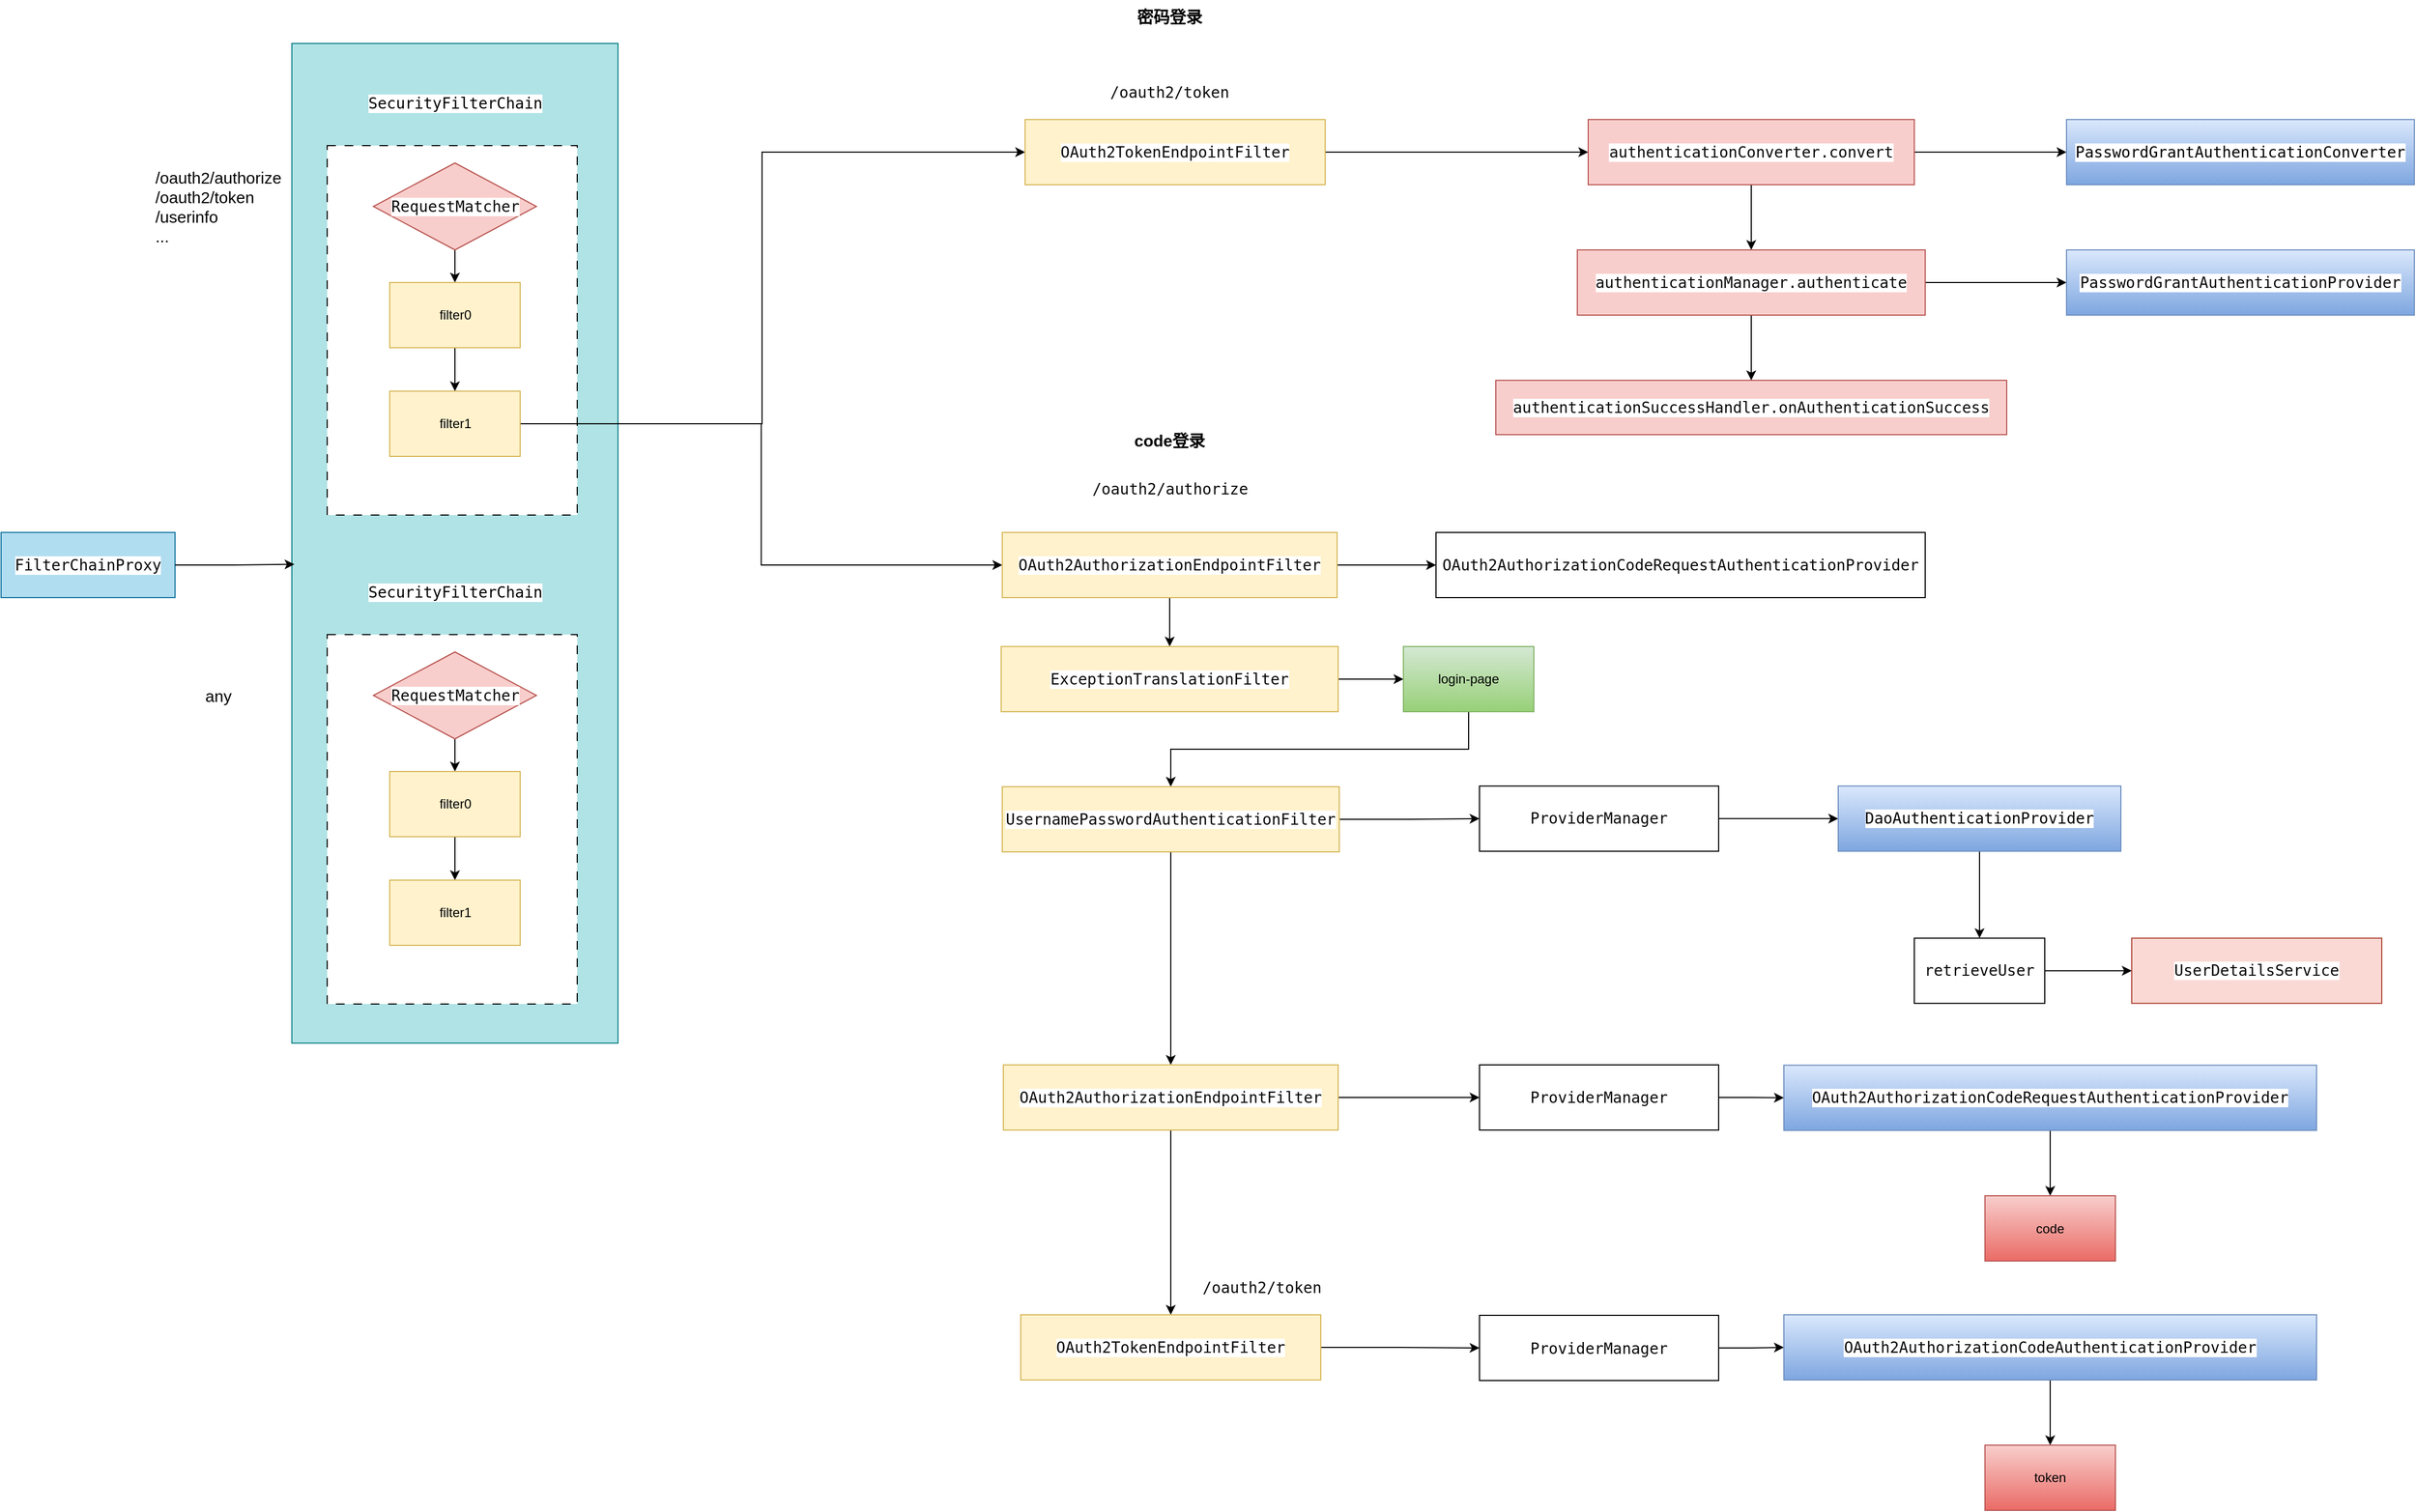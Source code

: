 <mxfile version="22.1.3" type="github">
  <diagram name="第 1 页" id="5Xy7R5RzK6usqsYoux-T">
    <mxGraphModel dx="1194" dy="658" grid="1" gridSize="10" guides="1" tooltips="1" connect="1" arrows="1" fold="1" page="1" pageScale="1" pageWidth="1169" pageHeight="827" math="0" shadow="0">
      <root>
        <mxCell id="0" />
        <mxCell id="1" parent="0" />
        <mxCell id="as25lxGhgL_D7r2I0-9d-27" value="" style="rounded=0;whiteSpace=wrap;html=1;fillColor=#b0e3e6;strokeColor=#0e8088;" parent="1" vertex="1">
          <mxGeometry x="307.5" y="150" width="300" height="920" as="geometry" />
        </mxCell>
        <mxCell id="as25lxGhgL_D7r2I0-9d-1" value="&lt;pre style=&quot;background-color:#ffffff;color:#080808;font-family:&#39;JetBrains Mono&#39;,monospace;font-size:10.5pt;&quot;&gt;FilterChainProxy&lt;/pre&gt;" style="rounded=0;whiteSpace=wrap;html=1;fillColor=#b1ddf0;strokeColor=#10739e;" parent="1" vertex="1">
          <mxGeometry x="40" y="600" width="160" height="60" as="geometry" />
        </mxCell>
        <mxCell id="as25lxGhgL_D7r2I0-9d-8" value="" style="rounded=0;whiteSpace=wrap;html=1;dashed=1;dashPattern=8 8;" parent="1" vertex="1">
          <mxGeometry x="340" y="244" width="230" height="340" as="geometry" />
        </mxCell>
        <mxCell id="as25lxGhgL_D7r2I0-9d-10" value="&lt;pre style=&quot;background-color:#ffffff;color:#080808;font-family:&#39;JetBrains Mono&#39;,monospace;font-size:10.5pt;&quot;&gt;&lt;span style=&quot;color:#000000;&quot;&gt;SecurityFilterChain&lt;/span&gt;&lt;/pre&gt;" style="text;html=1;strokeColor=none;fillColor=none;align=center;verticalAlign=middle;whiteSpace=wrap;rounded=0;" parent="1" vertex="1">
          <mxGeometry x="427.5" y="190" width="60" height="30" as="geometry" />
        </mxCell>
        <mxCell id="as25lxGhgL_D7r2I0-9d-18" style="edgeStyle=orthogonalEdgeStyle;rounded=0;orthogonalLoop=1;jettySize=auto;html=1;exitX=0.5;exitY=1;exitDx=0;exitDy=0;entryX=0.5;entryY=0;entryDx=0;entryDy=0;" parent="1" source="as25lxGhgL_D7r2I0-9d-13" target="as25lxGhgL_D7r2I0-9d-16" edge="1">
          <mxGeometry relative="1" as="geometry" />
        </mxCell>
        <mxCell id="as25lxGhgL_D7r2I0-9d-13" value="&lt;pre style=&quot;background-color:#ffffff;color:#080808;font-family:&#39;JetBrains Mono&#39;,monospace;font-size:10.5pt;&quot;&gt;RequestMatcher&lt;/pre&gt;" style="rhombus;whiteSpace=wrap;html=1;fillColor=#f8cecc;strokeColor=#b85450;" parent="1" vertex="1">
          <mxGeometry x="382.5" y="260" width="150" height="80" as="geometry" />
        </mxCell>
        <mxCell id="as25lxGhgL_D7r2I0-9d-19" style="edgeStyle=orthogonalEdgeStyle;rounded=0;orthogonalLoop=1;jettySize=auto;html=1;exitX=0.5;exitY=1;exitDx=0;exitDy=0;entryX=0.5;entryY=0;entryDx=0;entryDy=0;" parent="1" source="as25lxGhgL_D7r2I0-9d-16" target="as25lxGhgL_D7r2I0-9d-17" edge="1">
          <mxGeometry relative="1" as="geometry" />
        </mxCell>
        <mxCell id="as25lxGhgL_D7r2I0-9d-16" value="filter0" style="rounded=0;whiteSpace=wrap;html=1;fillColor=#fff2cc;strokeColor=#d6b656;" parent="1" vertex="1">
          <mxGeometry x="397.5" y="370" width="120" height="60" as="geometry" />
        </mxCell>
        <mxCell id="as25lxGhgL_D7r2I0-9d-43" style="edgeStyle=orthogonalEdgeStyle;rounded=0;orthogonalLoop=1;jettySize=auto;html=1;exitX=1;exitY=0.5;exitDx=0;exitDy=0;entryX=0;entryY=0.5;entryDx=0;entryDy=0;" parent="1" source="as25lxGhgL_D7r2I0-9d-17" target="as25lxGhgL_D7r2I0-9d-40" edge="1">
          <mxGeometry relative="1" as="geometry">
            <Array as="points">
              <mxPoint x="740" y="500" />
              <mxPoint x="740" y="250" />
            </Array>
          </mxGeometry>
        </mxCell>
        <mxCell id="as25lxGhgL_D7r2I0-9d-64" style="edgeStyle=orthogonalEdgeStyle;rounded=0;orthogonalLoop=1;jettySize=auto;html=1;entryX=0;entryY=0.5;entryDx=0;entryDy=0;" parent="1" source="as25lxGhgL_D7r2I0-9d-17" target="as25lxGhgL_D7r2I0-9d-57" edge="1">
          <mxGeometry relative="1" as="geometry" />
        </mxCell>
        <mxCell id="as25lxGhgL_D7r2I0-9d-17" value="filter1" style="rounded=0;whiteSpace=wrap;html=1;fillColor=#fff2cc;strokeColor=#d6b656;" parent="1" vertex="1">
          <mxGeometry x="397.5" y="470" width="120" height="60" as="geometry" />
        </mxCell>
        <mxCell id="as25lxGhgL_D7r2I0-9d-20" value="" style="rounded=0;whiteSpace=wrap;html=1;dashed=1;dashPattern=8 8;" parent="1" vertex="1">
          <mxGeometry x="340" y="694" width="230" height="340" as="geometry" />
        </mxCell>
        <mxCell id="as25lxGhgL_D7r2I0-9d-21" value="&lt;pre style=&quot;background-color:#ffffff;color:#080808;font-family:&#39;JetBrains Mono&#39;,monospace;font-size:10.5pt;&quot;&gt;&lt;span style=&quot;color:#000000;&quot;&gt;SecurityFilterChain&lt;/span&gt;&lt;/pre&gt;" style="text;html=1;strokeColor=none;fillColor=none;align=center;verticalAlign=middle;whiteSpace=wrap;rounded=0;" parent="1" vertex="1">
          <mxGeometry x="427.5" y="640" width="60" height="30" as="geometry" />
        </mxCell>
        <mxCell id="as25lxGhgL_D7r2I0-9d-22" style="edgeStyle=orthogonalEdgeStyle;rounded=0;orthogonalLoop=1;jettySize=auto;html=1;exitX=0.5;exitY=1;exitDx=0;exitDy=0;entryX=0.5;entryY=0;entryDx=0;entryDy=0;" parent="1" source="as25lxGhgL_D7r2I0-9d-23" target="as25lxGhgL_D7r2I0-9d-25" edge="1">
          <mxGeometry relative="1" as="geometry" />
        </mxCell>
        <mxCell id="as25lxGhgL_D7r2I0-9d-23" value="&lt;pre style=&quot;background-color:#ffffff;color:#080808;font-family:&#39;JetBrains Mono&#39;,monospace;font-size:10.5pt;&quot;&gt;RequestMatcher&lt;/pre&gt;" style="rhombus;whiteSpace=wrap;html=1;fillColor=#f8cecc;strokeColor=#b85450;" parent="1" vertex="1">
          <mxGeometry x="382.5" y="710" width="150" height="80" as="geometry" />
        </mxCell>
        <mxCell id="as25lxGhgL_D7r2I0-9d-24" style="edgeStyle=orthogonalEdgeStyle;rounded=0;orthogonalLoop=1;jettySize=auto;html=1;exitX=0.5;exitY=1;exitDx=0;exitDy=0;entryX=0.5;entryY=0;entryDx=0;entryDy=0;" parent="1" source="as25lxGhgL_D7r2I0-9d-25" target="as25lxGhgL_D7r2I0-9d-26" edge="1">
          <mxGeometry relative="1" as="geometry" />
        </mxCell>
        <mxCell id="as25lxGhgL_D7r2I0-9d-25" value="filter0" style="rounded=0;whiteSpace=wrap;html=1;fillColor=#fff2cc;strokeColor=#d6b656;" parent="1" vertex="1">
          <mxGeometry x="397.5" y="820" width="120" height="60" as="geometry" />
        </mxCell>
        <mxCell id="as25lxGhgL_D7r2I0-9d-26" value="filter1" style="rounded=0;whiteSpace=wrap;html=1;fillColor=#fff2cc;strokeColor=#d6b656;" parent="1" vertex="1">
          <mxGeometry x="397.5" y="920" width="120" height="60" as="geometry" />
        </mxCell>
        <mxCell id="as25lxGhgL_D7r2I0-9d-30" value="/oauth2/authorize&lt;br style=&quot;font-size: 15px;&quot;&gt;&lt;div style=&quot;font-size: 15px;&quot;&gt;&lt;span style=&quot;background-color: initial; font-size: 15px;&quot;&gt;/oauth2/token&lt;/span&gt;&lt;/div&gt;/userinfo&lt;br&gt;..." style="text;html=1;strokeColor=none;fillColor=none;align=left;verticalAlign=middle;whiteSpace=wrap;rounded=0;fontSize=15;" parent="1" vertex="1">
          <mxGeometry x="180" y="255.5" width="170" height="89" as="geometry" />
        </mxCell>
        <mxCell id="as25lxGhgL_D7r2I0-9d-31" value="any" style="text;html=1;strokeColor=none;fillColor=none;align=center;verticalAlign=middle;whiteSpace=wrap;rounded=0;fontSize=15;" parent="1" vertex="1">
          <mxGeometry x="210" y="735" width="60" height="30" as="geometry" />
        </mxCell>
        <mxCell id="as25lxGhgL_D7r2I0-9d-32" style="edgeStyle=orthogonalEdgeStyle;rounded=0;orthogonalLoop=1;jettySize=auto;html=1;entryX=0.008;entryY=0.521;entryDx=0;entryDy=0;entryPerimeter=0;" parent="1" source="as25lxGhgL_D7r2I0-9d-1" target="as25lxGhgL_D7r2I0-9d-27" edge="1">
          <mxGeometry relative="1" as="geometry" />
        </mxCell>
        <mxCell id="as25lxGhgL_D7r2I0-9d-38" value="密码登录" style="text;html=1;strokeColor=none;fillColor=none;align=center;verticalAlign=middle;whiteSpace=wrap;rounded=0;fontSize=15;fontStyle=1" parent="1" vertex="1">
          <mxGeometry x="1040" y="110" width="150" height="30" as="geometry" />
        </mxCell>
        <mxCell id="as25lxGhgL_D7r2I0-9d-44" style="edgeStyle=orthogonalEdgeStyle;rounded=0;orthogonalLoop=1;jettySize=auto;html=1;exitX=1;exitY=0.5;exitDx=0;exitDy=0;" parent="1" source="as25lxGhgL_D7r2I0-9d-40" target="as25lxGhgL_D7r2I0-9d-45" edge="1">
          <mxGeometry relative="1" as="geometry">
            <mxPoint x="1440" y="249.667" as="targetPoint" />
          </mxGeometry>
        </mxCell>
        <mxCell id="as25lxGhgL_D7r2I0-9d-40" value="&lt;pre style=&quot;background-color:#ffffff;color:#080808;font-family:&#39;JetBrains Mono&#39;,monospace;font-size:10.5pt;&quot;&gt;OAuth2TokenEndpointFilter&lt;/pre&gt;" style="rounded=0;whiteSpace=wrap;html=1;fillColor=#fff2cc;strokeColor=#d6b656;" parent="1" vertex="1">
          <mxGeometry x="982" y="220" width="276" height="60" as="geometry" />
        </mxCell>
        <mxCell id="as25lxGhgL_D7r2I0-9d-41" value="&lt;pre style=&quot;background-color:#ffffff;color:#080808;font-family:&#39;JetBrains Mono&#39;,monospace;font-size:10.5pt;&quot;&gt;/oauth2/token&lt;/pre&gt;" style="text;html=1;strokeColor=none;fillColor=none;align=center;verticalAlign=middle;whiteSpace=wrap;rounded=0;" parent="1" vertex="1">
          <mxGeometry x="1085" y="180" width="60" height="30" as="geometry" />
        </mxCell>
        <mxCell id="as25lxGhgL_D7r2I0-9d-46" style="edgeStyle=orthogonalEdgeStyle;rounded=0;orthogonalLoop=1;jettySize=auto;html=1;exitX=1;exitY=0.5;exitDx=0;exitDy=0;" parent="1" source="as25lxGhgL_D7r2I0-9d-45" target="as25lxGhgL_D7r2I0-9d-47" edge="1">
          <mxGeometry relative="1" as="geometry">
            <mxPoint x="1870" y="249.667" as="targetPoint" />
          </mxGeometry>
        </mxCell>
        <mxCell id="as25lxGhgL_D7r2I0-9d-48" style="edgeStyle=orthogonalEdgeStyle;rounded=0;orthogonalLoop=1;jettySize=auto;html=1;exitX=0.5;exitY=1;exitDx=0;exitDy=0;" parent="1" source="as25lxGhgL_D7r2I0-9d-45" target="as25lxGhgL_D7r2I0-9d-49" edge="1">
          <mxGeometry relative="1" as="geometry">
            <mxPoint x="1650.667" y="370" as="targetPoint" />
          </mxGeometry>
        </mxCell>
        <mxCell id="as25lxGhgL_D7r2I0-9d-45" value="&lt;pre style=&quot;background-color:#ffffff;color:#080808;font-family:&#39;JetBrains Mono&#39;,monospace;font-size:10.5pt;&quot;&gt;authenticationConverter.convert&lt;/pre&gt;" style="rounded=0;whiteSpace=wrap;html=1;fillColor=#f8cecc;strokeColor=#b85450;" parent="1" vertex="1">
          <mxGeometry x="1500" y="220" width="300" height="60" as="geometry" />
        </mxCell>
        <mxCell id="as25lxGhgL_D7r2I0-9d-47" value="&lt;pre style=&quot;background-color:#ffffff;color:#080808;font-family:&#39;JetBrains Mono&#39;,monospace;font-size:10.5pt;&quot;&gt;&lt;span style=&quot;color:#000000;&quot;&gt;PasswordGrantAuthenticationConverter&lt;/span&gt;&lt;/pre&gt;" style="rounded=0;whiteSpace=wrap;html=1;fillColor=#dae8fc;strokeColor=#6c8ebf;gradientColor=#7ea6e0;" parent="1" vertex="1">
          <mxGeometry x="1940" y="220" width="320" height="60" as="geometry" />
        </mxCell>
        <mxCell id="as25lxGhgL_D7r2I0-9d-51" value="" style="edgeStyle=orthogonalEdgeStyle;rounded=0;orthogonalLoop=1;jettySize=auto;html=1;" parent="1" source="as25lxGhgL_D7r2I0-9d-49" target="as25lxGhgL_D7r2I0-9d-50" edge="1">
          <mxGeometry relative="1" as="geometry" />
        </mxCell>
        <mxCell id="as25lxGhgL_D7r2I0-9d-52" style="edgeStyle=orthogonalEdgeStyle;rounded=0;orthogonalLoop=1;jettySize=auto;html=1;exitX=1;exitY=0.5;exitDx=0;exitDy=0;" parent="1" source="as25lxGhgL_D7r2I0-9d-49" target="as25lxGhgL_D7r2I0-9d-53" edge="1">
          <mxGeometry relative="1" as="geometry">
            <mxPoint x="1940" y="369.538" as="targetPoint" />
          </mxGeometry>
        </mxCell>
        <mxCell id="as25lxGhgL_D7r2I0-9d-49" value="&lt;pre style=&quot;background-color:#ffffff;color:#080808;font-family:&#39;JetBrains Mono&#39;,monospace;font-size:10.5pt;&quot;&gt;authenticationManager.authenticate&lt;/pre&gt;" style="rounded=0;whiteSpace=wrap;html=1;fillColor=#f8cecc;strokeColor=#b85450;" parent="1" vertex="1">
          <mxGeometry x="1490" y="340" width="320" height="60" as="geometry" />
        </mxCell>
        <mxCell id="as25lxGhgL_D7r2I0-9d-50" value="&lt;pre style=&quot;background-color:#ffffff;color:#080808;font-family:&#39;JetBrains Mono&#39;,monospace;font-size:10.5pt;&quot;&gt;authenticationSuccessHandler.onAuthenticationSuccess&lt;/pre&gt;" style="whiteSpace=wrap;html=1;fillColor=#f8cecc;strokeColor=#b85450;rounded=0;" parent="1" vertex="1">
          <mxGeometry x="1415" y="460" width="470" height="50" as="geometry" />
        </mxCell>
        <mxCell id="as25lxGhgL_D7r2I0-9d-53" value="&lt;pre style=&quot;background-color:#ffffff;color:#080808;font-family:&#39;JetBrains Mono&#39;,monospace;font-size:10.5pt;&quot;&gt;PasswordGrantAuthenticationProvider&lt;/pre&gt;" style="rounded=0;whiteSpace=wrap;html=1;fillColor=#dae8fc;strokeColor=#6c8ebf;gradientColor=#7ea6e0;" parent="1" vertex="1">
          <mxGeometry x="1940" y="340" width="320" height="60" as="geometry" />
        </mxCell>
        <mxCell id="as25lxGhgL_D7r2I0-9d-54" value="code登录" style="text;html=1;strokeColor=none;fillColor=none;align=center;verticalAlign=middle;whiteSpace=wrap;rounded=0;fontSize=15;fontStyle=1" parent="1" vertex="1">
          <mxGeometry x="1040" y="500" width="150" height="30" as="geometry" />
        </mxCell>
        <mxCell id="as25lxGhgL_D7r2I0-9d-60" style="edgeStyle=orthogonalEdgeStyle;rounded=0;orthogonalLoop=1;jettySize=auto;html=1;exitX=0.5;exitY=1;exitDx=0;exitDy=0;" parent="1" source="as25lxGhgL_D7r2I0-9d-57" target="as25lxGhgL_D7r2I0-9d-61" edge="1">
          <mxGeometry relative="1" as="geometry">
            <mxPoint x="1115.308" y="720.0" as="targetPoint" />
          </mxGeometry>
        </mxCell>
        <mxCell id="UWHkb5fq07yoebrlsssv-1" style="edgeStyle=orthogonalEdgeStyle;rounded=0;orthogonalLoop=1;jettySize=auto;html=1;exitX=1;exitY=0.5;exitDx=0;exitDy=0;" edge="1" parent="1" source="as25lxGhgL_D7r2I0-9d-57" target="UWHkb5fq07yoebrlsssv-2">
          <mxGeometry relative="1" as="geometry">
            <mxPoint x="1350" y="630" as="targetPoint" />
          </mxGeometry>
        </mxCell>
        <mxCell id="as25lxGhgL_D7r2I0-9d-57" value="&lt;pre style=&quot;background-color:#ffffff;color:#080808;font-family:&#39;JetBrains Mono&#39;,monospace;font-size:10.5pt;&quot;&gt;&lt;pre style=&quot;font-family: &amp;quot;JetBrains Mono&amp;quot;, monospace; font-size: 10.5pt;&quot;&gt;OAuth2AuthorizationEndpointFilter&lt;/pre&gt;&lt;/pre&gt;" style="rounded=0;whiteSpace=wrap;html=1;fillColor=#fff2cc;strokeColor=#d6b656;" parent="1" vertex="1">
          <mxGeometry x="961" y="600" width="308" height="60" as="geometry" />
        </mxCell>
        <mxCell id="as25lxGhgL_D7r2I0-9d-58" value="&lt;pre style=&quot;background-color:#ffffff;color:#080808;font-family:&#39;JetBrains Mono&#39;,monospace;font-size:10.5pt;&quot;&gt;/oauth2/authorize&lt;/pre&gt;" style="text;html=1;align=center;verticalAlign=middle;resizable=0;points=[];autosize=1;strokeColor=none;fillColor=none;" parent="1" vertex="1">
          <mxGeometry x="1030" y="530" width="170" height="60" as="geometry" />
        </mxCell>
        <mxCell id="as25lxGhgL_D7r2I0-9d-63" value="" style="edgeStyle=orthogonalEdgeStyle;rounded=0;orthogonalLoop=1;jettySize=auto;html=1;" parent="1" source="as25lxGhgL_D7r2I0-9d-61" target="as25lxGhgL_D7r2I0-9d-62" edge="1">
          <mxGeometry relative="1" as="geometry" />
        </mxCell>
        <mxCell id="as25lxGhgL_D7r2I0-9d-61" value="&lt;pre style=&quot;background-color:#ffffff;color:#080808;font-family:&#39;JetBrains Mono&#39;,monospace;font-size:10.5pt;&quot;&gt;ExceptionTranslationFilter&lt;/pre&gt;" style="rounded=0;whiteSpace=wrap;html=1;fillColor=#fff2cc;strokeColor=#d6b656;" parent="1" vertex="1">
          <mxGeometry x="960" y="705" width="310" height="60" as="geometry" />
        </mxCell>
        <mxCell id="as25lxGhgL_D7r2I0-9d-66" style="edgeStyle=orthogonalEdgeStyle;rounded=0;orthogonalLoop=1;jettySize=auto;html=1;exitX=0.5;exitY=1;exitDx=0;exitDy=0;entryX=0.5;entryY=0;entryDx=0;entryDy=0;" parent="1" source="as25lxGhgL_D7r2I0-9d-62" target="as25lxGhgL_D7r2I0-9d-65" edge="1">
          <mxGeometry relative="1" as="geometry" />
        </mxCell>
        <mxCell id="as25lxGhgL_D7r2I0-9d-62" value="login-page" style="whiteSpace=wrap;html=1;rounded=0;fillColor=#d5e8d4;gradientColor=#97d077;strokeColor=#82b366;" parent="1" vertex="1">
          <mxGeometry x="1330.005" y="705" width="120" height="60" as="geometry" />
        </mxCell>
        <mxCell id="as25lxGhgL_D7r2I0-9d-67" style="edgeStyle=orthogonalEdgeStyle;rounded=0;orthogonalLoop=1;jettySize=auto;html=1;exitX=1;exitY=0.5;exitDx=0;exitDy=0;" parent="1" source="as25lxGhgL_D7r2I0-9d-65" target="as25lxGhgL_D7r2I0-9d-68" edge="1">
          <mxGeometry relative="1" as="geometry">
            <mxPoint x="1480" y="863.385" as="targetPoint" />
          </mxGeometry>
        </mxCell>
        <mxCell id="as25lxGhgL_D7r2I0-9d-80" style="edgeStyle=orthogonalEdgeStyle;rounded=0;orthogonalLoop=1;jettySize=auto;html=1;entryX=0.5;entryY=0;entryDx=0;entryDy=0;" parent="1" source="as25lxGhgL_D7r2I0-9d-65" target="as25lxGhgL_D7r2I0-9d-79" edge="1">
          <mxGeometry relative="1" as="geometry" />
        </mxCell>
        <mxCell id="as25lxGhgL_D7r2I0-9d-65" value="&lt;pre style=&quot;background-color:#ffffff;color:#080808;font-family:&#39;JetBrains Mono&#39;,monospace;font-size:10.5pt;&quot;&gt;&lt;pre style=&quot;font-family: &amp;quot;JetBrains Mono&amp;quot;, monospace; font-size: 10.5pt;&quot;&gt;UsernamePasswordAuthenticationFilter&lt;/pre&gt;&lt;/pre&gt;" style="rounded=0;whiteSpace=wrap;html=1;fillColor=#fff2cc;strokeColor=#d6b656;" parent="1" vertex="1">
          <mxGeometry x="961" y="834" width="310" height="60" as="geometry" />
        </mxCell>
        <mxCell id="as25lxGhgL_D7r2I0-9d-71" value="" style="edgeStyle=orthogonalEdgeStyle;rounded=0;orthogonalLoop=1;jettySize=auto;html=1;" parent="1" source="as25lxGhgL_D7r2I0-9d-68" target="as25lxGhgL_D7r2I0-9d-70" edge="1">
          <mxGeometry relative="1" as="geometry" />
        </mxCell>
        <mxCell id="as25lxGhgL_D7r2I0-9d-68" value="&lt;pre style=&quot;background-color:#ffffff;color:#080808;font-family:&#39;JetBrains Mono&#39;,monospace;font-size:10.5pt;&quot;&gt;ProviderManager&lt;/pre&gt;" style="rounded=0;whiteSpace=wrap;html=1;" parent="1" vertex="1">
          <mxGeometry x="1400" y="833.38" width="220" height="60" as="geometry" />
        </mxCell>
        <mxCell id="as25lxGhgL_D7r2I0-9d-75" value="" style="edgeStyle=orthogonalEdgeStyle;rounded=0;orthogonalLoop=1;jettySize=auto;html=1;" parent="1" source="as25lxGhgL_D7r2I0-9d-70" target="as25lxGhgL_D7r2I0-9d-74" edge="1">
          <mxGeometry relative="1" as="geometry" />
        </mxCell>
        <mxCell id="as25lxGhgL_D7r2I0-9d-70" value="&lt;pre style=&quot;background-color:#ffffff;color:#080808;font-family:&#39;JetBrains Mono&#39;,monospace;font-size:10.5pt;&quot;&gt;&lt;span style=&quot;color:#000000;&quot;&gt;DaoAuthenticationProvider&lt;/span&gt;&lt;/pre&gt;" style="whiteSpace=wrap;html=1;rounded=0;fillColor=#dae8fc;gradientColor=#7ea6e0;strokeColor=#6c8ebf;" parent="1" vertex="1">
          <mxGeometry x="1730" y="833.38" width="260" height="60" as="geometry" />
        </mxCell>
        <mxCell id="as25lxGhgL_D7r2I0-9d-77" value="" style="edgeStyle=orthogonalEdgeStyle;rounded=0;orthogonalLoop=1;jettySize=auto;html=1;" parent="1" source="as25lxGhgL_D7r2I0-9d-74" target="as25lxGhgL_D7r2I0-9d-76" edge="1">
          <mxGeometry relative="1" as="geometry" />
        </mxCell>
        <mxCell id="as25lxGhgL_D7r2I0-9d-74" value="&lt;pre style=&quot;background-color:#ffffff;color:#080808;font-family:&#39;JetBrains Mono&#39;,monospace;font-size:10.5pt;&quot;&gt;retrieveUser&lt;/pre&gt;" style="whiteSpace=wrap;html=1;rounded=0;" parent="1" vertex="1">
          <mxGeometry x="1800" y="973.38" width="120" height="60" as="geometry" />
        </mxCell>
        <mxCell id="as25lxGhgL_D7r2I0-9d-76" value="&lt;pre style=&quot;background-color:#ffffff;color:#080808;font-family:&#39;JetBrains Mono&#39;,monospace;font-size:10.5pt;&quot;&gt;UserDetailsService&lt;/pre&gt;" style="whiteSpace=wrap;html=1;rounded=0;fillColor=#fad9d5;strokeColor=#ae4132;" parent="1" vertex="1">
          <mxGeometry x="2000" y="973.38" width="230" height="60" as="geometry" />
        </mxCell>
        <mxCell id="as25lxGhgL_D7r2I0-9d-82" style="edgeStyle=orthogonalEdgeStyle;rounded=0;orthogonalLoop=1;jettySize=auto;html=1;exitX=1;exitY=0.5;exitDx=0;exitDy=0;" parent="1" source="as25lxGhgL_D7r2I0-9d-79" target="as25lxGhgL_D7r2I0-9d-81" edge="1">
          <mxGeometry relative="1" as="geometry" />
        </mxCell>
        <mxCell id="as25lxGhgL_D7r2I0-9d-88" value="" style="edgeStyle=orthogonalEdgeStyle;rounded=0;orthogonalLoop=1;jettySize=auto;html=1;entryX=0.5;entryY=0;entryDx=0;entryDy=0;" parent="1" source="as25lxGhgL_D7r2I0-9d-79" target="as25lxGhgL_D7r2I0-9d-90" edge="1">
          <mxGeometry relative="1" as="geometry">
            <mxPoint x="1116" y="1241" as="targetPoint" />
          </mxGeometry>
        </mxCell>
        <mxCell id="as25lxGhgL_D7r2I0-9d-79" value="&lt;pre style=&quot;background-color:#ffffff;color:#080808;font-family:&#39;JetBrains Mono&#39;,monospace;font-size:10.5pt;&quot;&gt;&lt;pre style=&quot;font-family: &amp;quot;JetBrains Mono&amp;quot;, monospace; font-size: 10.5pt;&quot;&gt;OAuth2AuthorizationEndpointFilter&lt;/pre&gt;&lt;/pre&gt;" style="rounded=0;whiteSpace=wrap;html=1;fillColor=#fff2cc;strokeColor=#d6b656;" parent="1" vertex="1">
          <mxGeometry x="962" y="1090" width="308" height="60" as="geometry" />
        </mxCell>
        <mxCell id="as25lxGhgL_D7r2I0-9d-83" style="edgeStyle=orthogonalEdgeStyle;rounded=0;orthogonalLoop=1;jettySize=auto;html=1;exitX=1;exitY=0.5;exitDx=0;exitDy=0;" parent="1" source="as25lxGhgL_D7r2I0-9d-81" target="as25lxGhgL_D7r2I0-9d-84" edge="1">
          <mxGeometry relative="1" as="geometry">
            <mxPoint x="1740" y="1120.308" as="targetPoint" />
          </mxGeometry>
        </mxCell>
        <mxCell id="as25lxGhgL_D7r2I0-9d-81" value="&lt;pre style=&quot;background-color:#ffffff;color:#080808;font-family:&#39;JetBrains Mono&#39;,monospace;font-size:10.5pt;&quot;&gt;ProviderManager&lt;/pre&gt;" style="rounded=0;whiteSpace=wrap;html=1;" parent="1" vertex="1">
          <mxGeometry x="1400" y="1090" width="220" height="60" as="geometry" />
        </mxCell>
        <mxCell id="as25lxGhgL_D7r2I0-9d-85" style="edgeStyle=orthogonalEdgeStyle;rounded=0;orthogonalLoop=1;jettySize=auto;html=1;exitX=0.5;exitY=1;exitDx=0;exitDy=0;" parent="1" source="as25lxGhgL_D7r2I0-9d-84" target="as25lxGhgL_D7r2I0-9d-86" edge="1">
          <mxGeometry relative="1" as="geometry">
            <mxPoint x="1924.538" y="1200" as="targetPoint" />
          </mxGeometry>
        </mxCell>
        <mxCell id="as25lxGhgL_D7r2I0-9d-84" value="&lt;pre style=&quot;background-color:#ffffff;color:#080808;font-family:&#39;JetBrains Mono&#39;,monospace;font-size:10.5pt;&quot;&gt;OAuth2AuthorizationCodeRequestAuthenticationProvider&lt;/pre&gt;" style="rounded=0;whiteSpace=wrap;html=1;fillColor=#dae8fc;gradientColor=#7ea6e0;strokeColor=#6c8ebf;" parent="1" vertex="1">
          <mxGeometry x="1680" y="1090.31" width="490" height="60" as="geometry" />
        </mxCell>
        <mxCell id="as25lxGhgL_D7r2I0-9d-86" value="code" style="rounded=0;whiteSpace=wrap;html=1;fillColor=#f8cecc;gradientColor=#ea6b66;strokeColor=#b85450;" parent="1" vertex="1">
          <mxGeometry x="1864.998" y="1210.5" width="120" height="60" as="geometry" />
        </mxCell>
        <mxCell id="as25lxGhgL_D7r2I0-9d-93" style="edgeStyle=orthogonalEdgeStyle;rounded=0;orthogonalLoop=1;jettySize=auto;html=1;exitX=1;exitY=0.5;exitDx=0;exitDy=0;entryX=0;entryY=0.5;entryDx=0;entryDy=0;" parent="1" source="as25lxGhgL_D7r2I0-9d-90" target="as25lxGhgL_D7r2I0-9d-92" edge="1">
          <mxGeometry relative="1" as="geometry" />
        </mxCell>
        <mxCell id="as25lxGhgL_D7r2I0-9d-90" value="&lt;pre style=&quot;background-color:#ffffff;color:#080808;font-family:&#39;JetBrains Mono&#39;,monospace;font-size:10.5pt;&quot;&gt;OAuth2TokenEndpointFilter&lt;/pre&gt;" style="rounded=0;whiteSpace=wrap;html=1;fillColor=#fff2cc;strokeColor=#d6b656;" parent="1" vertex="1">
          <mxGeometry x="978" y="1320" width="276" height="60" as="geometry" />
        </mxCell>
        <mxCell id="as25lxGhgL_D7r2I0-9d-91" value="&lt;pre style=&quot;background-color:#ffffff;color:#080808;font-family:&#39;JetBrains Mono&#39;,monospace;font-size:10.5pt;&quot;&gt;/oauth2/token&lt;/pre&gt;" style="text;html=1;strokeColor=none;fillColor=none;align=center;verticalAlign=middle;whiteSpace=wrap;rounded=0;" parent="1" vertex="1">
          <mxGeometry x="1170" y="1280" width="60" height="30" as="geometry" />
        </mxCell>
        <mxCell id="as25lxGhgL_D7r2I0-9d-95" style="edgeStyle=orthogonalEdgeStyle;rounded=0;orthogonalLoop=1;jettySize=auto;html=1;exitX=1;exitY=0.5;exitDx=0;exitDy=0;entryX=0;entryY=0.5;entryDx=0;entryDy=0;" parent="1" source="as25lxGhgL_D7r2I0-9d-92" target="as25lxGhgL_D7r2I0-9d-94" edge="1">
          <mxGeometry relative="1" as="geometry" />
        </mxCell>
        <mxCell id="as25lxGhgL_D7r2I0-9d-92" value="&lt;pre style=&quot;background-color:#ffffff;color:#080808;font-family:&#39;JetBrains Mono&#39;,monospace;font-size:10.5pt;&quot;&gt;ProviderManager&lt;/pre&gt;" style="rounded=0;whiteSpace=wrap;html=1;" parent="1" vertex="1">
          <mxGeometry x="1400" y="1320.5" width="220" height="60" as="geometry" />
        </mxCell>
        <mxCell id="as25lxGhgL_D7r2I0-9d-97" value="" style="edgeStyle=orthogonalEdgeStyle;rounded=0;orthogonalLoop=1;jettySize=auto;html=1;" parent="1" source="as25lxGhgL_D7r2I0-9d-94" target="as25lxGhgL_D7r2I0-9d-96" edge="1">
          <mxGeometry relative="1" as="geometry" />
        </mxCell>
        <mxCell id="as25lxGhgL_D7r2I0-9d-94" value="&lt;pre style=&quot;background-color:#ffffff;color:#080808;font-family:&#39;JetBrains Mono&#39;,monospace;font-size:10.5pt;&quot;&gt;&lt;pre style=&quot;font-family: &amp;quot;JetBrains Mono&amp;quot;, monospace; font-size: 10.5pt;&quot;&gt;OAuth2AuthorizationCodeAuthenticationProvider&lt;/pre&gt;&lt;/pre&gt;" style="rounded=0;whiteSpace=wrap;html=1;fillColor=#dae8fc;gradientColor=#7ea6e0;strokeColor=#6c8ebf;" parent="1" vertex="1">
          <mxGeometry x="1680" y="1320" width="490" height="60" as="geometry" />
        </mxCell>
        <mxCell id="as25lxGhgL_D7r2I0-9d-96" value="token" style="whiteSpace=wrap;html=1;fillColor=#f8cecc;strokeColor=#b85450;rounded=0;gradientColor=#ea6b66;" parent="1" vertex="1">
          <mxGeometry x="1865" y="1440" width="120" height="60" as="geometry" />
        </mxCell>
        <mxCell id="UWHkb5fq07yoebrlsssv-2" value="&lt;pre style=&quot;background-color:#ffffff;color:#080808;font-family:&#39;JetBrains Mono&#39;,monospace;font-size:10.5pt;&quot;&gt;OAuth2AuthorizationCodeRequestAuthenticationProvider&lt;/pre&gt;" style="rounded=0;whiteSpace=wrap;html=1;" vertex="1" parent="1">
          <mxGeometry x="1360" y="600" width="450" height="60" as="geometry" />
        </mxCell>
      </root>
    </mxGraphModel>
  </diagram>
</mxfile>
